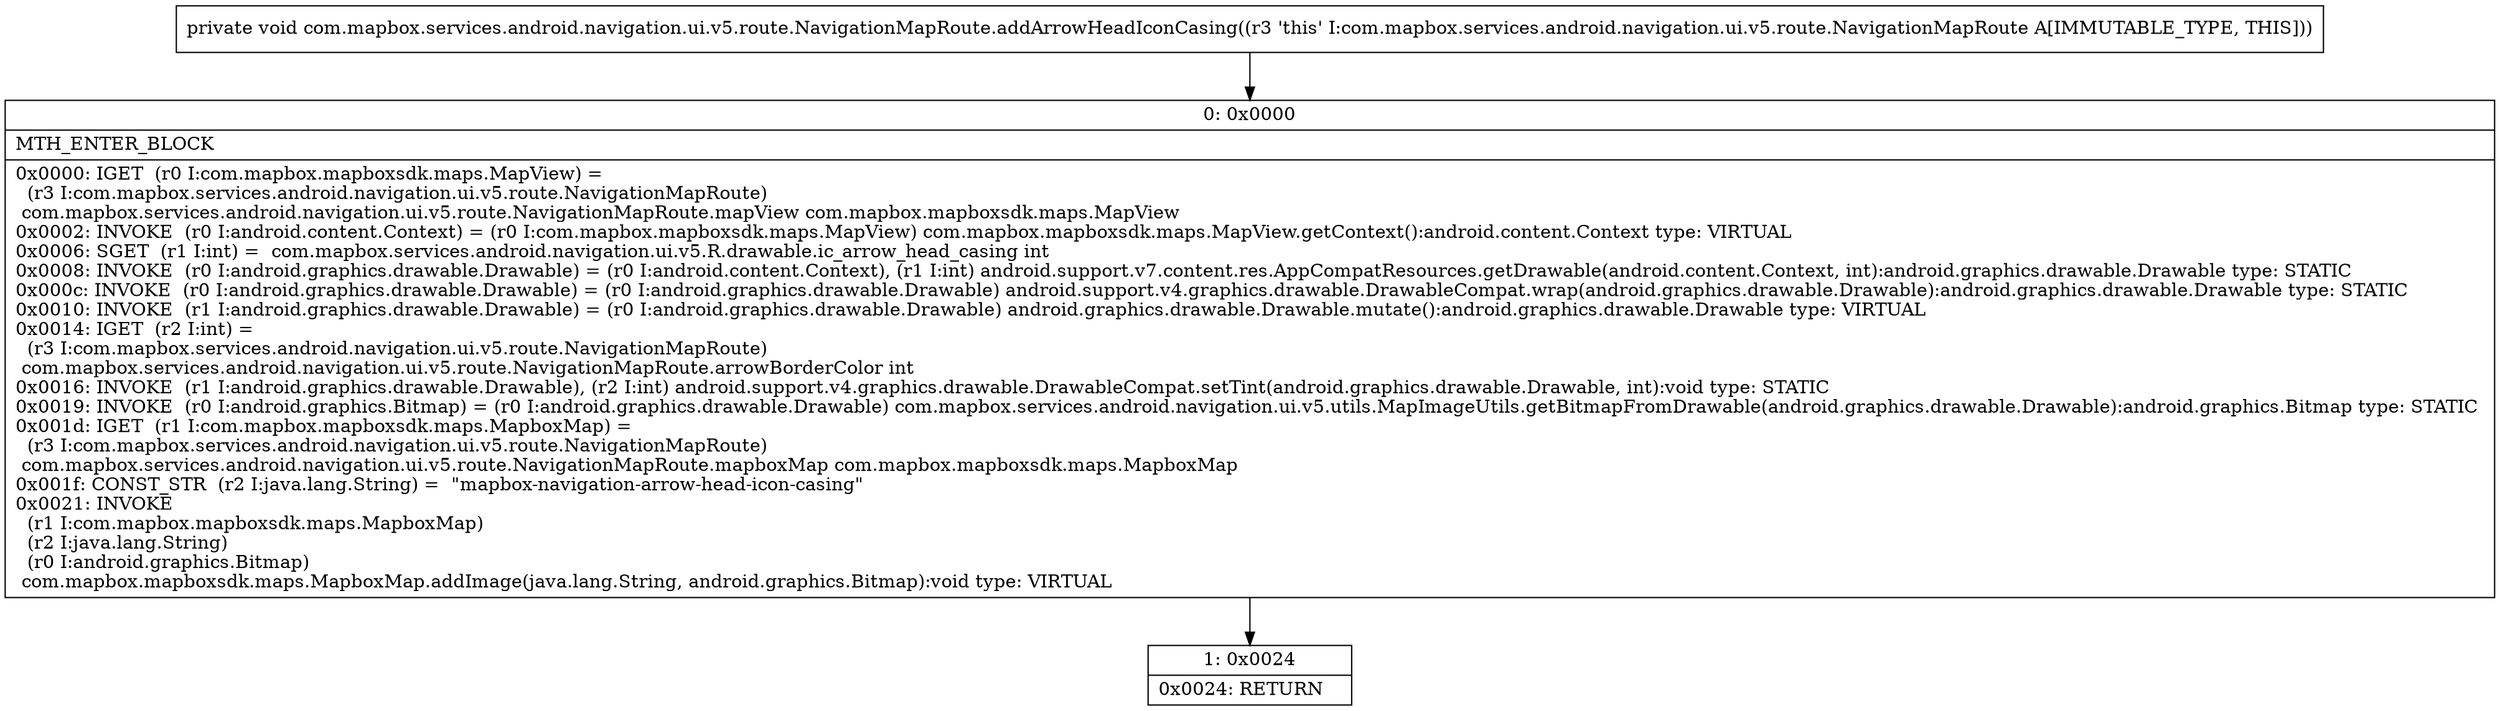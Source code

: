 digraph "CFG forcom.mapbox.services.android.navigation.ui.v5.route.NavigationMapRoute.addArrowHeadIconCasing()V" {
Node_0 [shape=record,label="{0\:\ 0x0000|MTH_ENTER_BLOCK\l|0x0000: IGET  (r0 I:com.mapbox.mapboxsdk.maps.MapView) = \l  (r3 I:com.mapbox.services.android.navigation.ui.v5.route.NavigationMapRoute)\l com.mapbox.services.android.navigation.ui.v5.route.NavigationMapRoute.mapView com.mapbox.mapboxsdk.maps.MapView \l0x0002: INVOKE  (r0 I:android.content.Context) = (r0 I:com.mapbox.mapboxsdk.maps.MapView) com.mapbox.mapboxsdk.maps.MapView.getContext():android.content.Context type: VIRTUAL \l0x0006: SGET  (r1 I:int) =  com.mapbox.services.android.navigation.ui.v5.R.drawable.ic_arrow_head_casing int \l0x0008: INVOKE  (r0 I:android.graphics.drawable.Drawable) = (r0 I:android.content.Context), (r1 I:int) android.support.v7.content.res.AppCompatResources.getDrawable(android.content.Context, int):android.graphics.drawable.Drawable type: STATIC \l0x000c: INVOKE  (r0 I:android.graphics.drawable.Drawable) = (r0 I:android.graphics.drawable.Drawable) android.support.v4.graphics.drawable.DrawableCompat.wrap(android.graphics.drawable.Drawable):android.graphics.drawable.Drawable type: STATIC \l0x0010: INVOKE  (r1 I:android.graphics.drawable.Drawable) = (r0 I:android.graphics.drawable.Drawable) android.graphics.drawable.Drawable.mutate():android.graphics.drawable.Drawable type: VIRTUAL \l0x0014: IGET  (r2 I:int) = \l  (r3 I:com.mapbox.services.android.navigation.ui.v5.route.NavigationMapRoute)\l com.mapbox.services.android.navigation.ui.v5.route.NavigationMapRoute.arrowBorderColor int \l0x0016: INVOKE  (r1 I:android.graphics.drawable.Drawable), (r2 I:int) android.support.v4.graphics.drawable.DrawableCompat.setTint(android.graphics.drawable.Drawable, int):void type: STATIC \l0x0019: INVOKE  (r0 I:android.graphics.Bitmap) = (r0 I:android.graphics.drawable.Drawable) com.mapbox.services.android.navigation.ui.v5.utils.MapImageUtils.getBitmapFromDrawable(android.graphics.drawable.Drawable):android.graphics.Bitmap type: STATIC \l0x001d: IGET  (r1 I:com.mapbox.mapboxsdk.maps.MapboxMap) = \l  (r3 I:com.mapbox.services.android.navigation.ui.v5.route.NavigationMapRoute)\l com.mapbox.services.android.navigation.ui.v5.route.NavigationMapRoute.mapboxMap com.mapbox.mapboxsdk.maps.MapboxMap \l0x001f: CONST_STR  (r2 I:java.lang.String) =  \"mapbox\-navigation\-arrow\-head\-icon\-casing\" \l0x0021: INVOKE  \l  (r1 I:com.mapbox.mapboxsdk.maps.MapboxMap)\l  (r2 I:java.lang.String)\l  (r0 I:android.graphics.Bitmap)\l com.mapbox.mapboxsdk.maps.MapboxMap.addImage(java.lang.String, android.graphics.Bitmap):void type: VIRTUAL \l}"];
Node_1 [shape=record,label="{1\:\ 0x0024|0x0024: RETURN   \l}"];
MethodNode[shape=record,label="{private void com.mapbox.services.android.navigation.ui.v5.route.NavigationMapRoute.addArrowHeadIconCasing((r3 'this' I:com.mapbox.services.android.navigation.ui.v5.route.NavigationMapRoute A[IMMUTABLE_TYPE, THIS])) }"];
MethodNode -> Node_0;
Node_0 -> Node_1;
}

